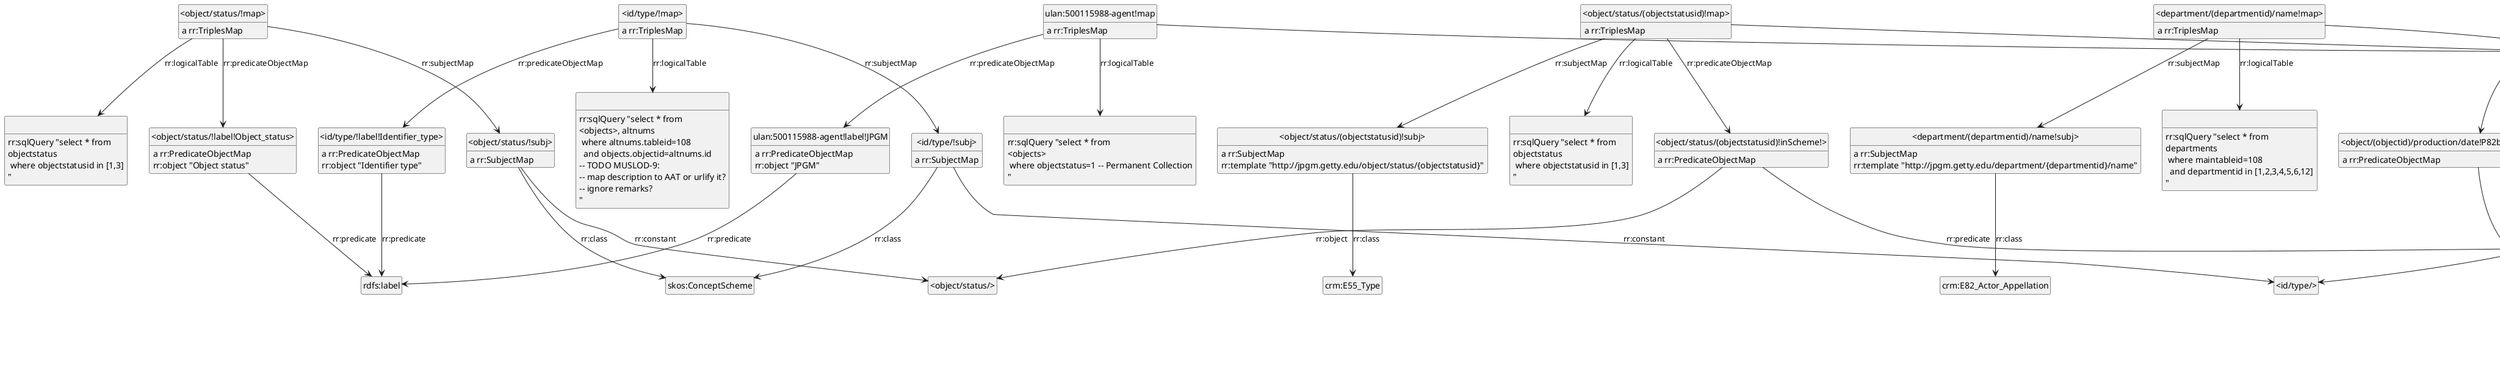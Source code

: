 @startuml
hide empty methods
hide empty attributes
hide circle
skinparam classAttributeIconSize 0
class ulan_500115988_agent_label_JPGM as "ulan:500115988-agent!label!JPGM"
ulan_500115988_agent_label_JPGM : a rr:PredicateObjectMap
class rdfs_label as "rdfs:label"
ulan_500115988_agent_label_JPGM --> rdfs_label : rr:predicate
ulan_500115988_agent_label_JPGM : rr:object "JPGM"
class _object_objectid_id_subj_ as "<object/(objectid)/id!subj>"
_object_objectid_id_subj_ : a rr:SubjectMap
class crm_E42_Identifier as "crm:E42_Identifier"
_object_objectid_id_subj_ --> crm_E42_Identifier : rr:class
_object_objectid_id_subj_ : rr:template "http://jpgm.getty.edu/object/{objectid}/id"
class _r1499950948r23_ as " "
_r1499950948r23_ : rr:sqlQuery "\n<objects> := objects where \n  departmentid in [1,2,3,4,5,6,12]\n  and objectstatus in [1] -- Permanent Collection; not Deaccessioned \n  and publicaccess=1\n  and exists [select * from -- Tombstone cataloging='Completed'\n    userfieldxrefs where id=objectid and contextid=1 and userfieldid=36 and fieldvalue='Completed']\n  -- and curatorapproved=0  \n"
class _department_departmentid_map_ as "<department/(departmentid)!map>"
_department_departmentid_map_ : a rr:TriplesMap
class _department_departmentid_subj_ as "<department/(departmentid)!subj>"
_department_departmentid_map_ --> _department_departmentid_subj_ : rr:subjectMap
class _department_departmentid_P107i_is_current_or_former_member_of_500115988_agent_ as "<department/(departmentid)!P107i_is_current_or_former_member_of!500115988_agent>"
_department_departmentid_map_ --> _department_departmentid_P107i_is_current_or_former_member_of_500115988_agent_ : rr:predicateObjectMap
class _department_departmentid_P131_is_identified_by_name_ as "<department/(departmentid)!P131_is_identified_by!name>"
_department_departmentid_map_ --> _department_departmentid_P131_is_identified_by_name_ : rr:predicateObjectMap
class _r1499950948r1_ as " "
_department_departmentid_map_ --> _r1499950948r1_ : rr:logicalTable
class _object_objectid_P1_is_identified_by_altnumid_ as "<object/(objectid)!P1_is_identified_by!(altnumid)>"
_object_objectid_P1_is_identified_by_altnumid_ : a rr:PredicateObjectMap
class crm_P1_is_identified_by as "crm:P1_is_identified_by"
_object_objectid_P1_is_identified_by_altnumid_ --> crm_P1_is_identified_by : rr:predicate
class _r1499950948r8_ as " "
_object_objectid_P1_is_identified_by_altnumid_ --> _r1499950948r8_ : rr:objectMap
class _id_type_urlify_description_prefLabel_description_ as "<id/type/urlify(description)!prefLabel!(description)>"
_id_type_urlify_description_prefLabel_description_ : a rr:PredicateObjectMap
class skos_prefLabel as "skos:prefLabel"
_id_type_urlify_description_prefLabel_description_ --> skos_prefLabel : rr:predicate
class _r1499950948r6_ as " "
_id_type_urlify_description_prefLabel_description_ --> _r1499950948r6_ : rr:objectMap
class _r1499950948r15_ as " "
_r1499950948r15_ : a rr:ObjectMap
class rr_IRI as "rr:IRI"
_r1499950948r15_ --> rr_IRI : rr:termType
_r1499950948r15_ : rr:template "http://jpgm.getty.edu/object/{objectid}/inscription"
class _r1499950948r44_ as " "
_r1499950948r44_ : rr:sqlQuery "select * from \nobjectstatus\n where objectstatusid in [1,3]\n"
class _object_objectid_P2_type_type_ as "<object/(objectid)!P2_type!type>"
_object_objectid_P2_type_type_ : a rr:PredicateObjectMap
class crmx_P2_type as "crmx:P2_type"
_object_objectid_P2_type_type_ --> crmx_P2_type : rr:predicate
class _r1499950948r12_ as " "
_object_objectid_P2_type_type_ --> _r1499950948r12_ : rr:objectMap
class _object_objectid_id_altnumid_P2_has_type_urlify_description_ as "<object/(objectid)/id/(altnumid)!P2_has_type!urlify(description)>"
_object_objectid_id_altnumid_P2_has_type_urlify_description_ : a rr:PredicateObjectMap
class crm_P2_has_type as "crm:P2_has_type"
_object_objectid_id_altnumid_P2_has_type_urlify_description_ --> crm_P2_has_type : rr:predicate
class _r1499950948r24_ as " "
_object_objectid_id_altnumid_P2_has_type_urlify_description_ --> _r1499950948r24_ : rr:objectMap
class _r1499950948r45_ as " "
_r1499950948r45_ : rr:sqlQuery "select * from \nobjectstatus\n where objectstatusid in [1,3]\n"
class _r1499950948r16_ as " "
_r1499950948r16_ : a rr:ObjectMap
_r1499950948r16_ --> rr_IRI : rr:termType
_r1499950948r16_ : rr:template "http://jpgm.getty.edu/object/{objectid}/marking"
class _id_type_urlify_description_map_ as "<id/type/urlify(description)!map>"
_id_type_urlify_description_map_ : a rr:TriplesMap
class _id_type_urlify_description_inScheme_ as "<id/type/urlify(description)!inScheme!>"
_id_type_urlify_description_map_ --> _id_type_urlify_description_inScheme_ : rr:predicateObjectMap
_id_type_urlify_description_map_ --> _id_type_urlify_description_prefLabel_description_ : rr:predicateObjectMap
class _id_type_urlify_description_subj_ as "<id/type/urlify(description)!subj>"
_id_type_urlify_description_map_ --> _id_type_urlify_description_subj_ : rr:subjectMap
class _r1499950948r5_ as " "
_id_type_urlify_description_map_ --> _r1499950948r5_ : rr:logicalTable
class _object_objectid_culture_objcontextid_P3_has_note_culture_ as "<object/(objectid)/culture/(objcontextid)!P3_has_note!(culture)>"
_object_objectid_culture_objcontextid_P3_has_note_culture_ : a rr:PredicateObjectMap
class crm_P3_has_note as "crm:P3_has_note"
_object_objectid_culture_objcontextid_P3_has_note_culture_ --> crm_P3_has_note : rr:predicate
class _r1499950948r20_ as " "
_object_objectid_culture_objcontextid_P3_has_note_culture_ --> _r1499950948r20_ : rr:objectMap
class _object_status_map_ as "<object/status/!map>"
_object_status_map_ : a rr:TriplesMap
class _object_status_subj_ as "<object/status/!subj>"
_object_status_map_ --> _object_status_subj_ : rr:subjectMap
class _object_status_label_Object_status_ as "<object/status/!label!Object_status>"
_object_status_map_ --> _object_status_label_Object_status_ : rr:predicateObjectMap
_object_status_map_ --> _r1499950948r44_ : rr:logicalTable
class _department_departmentid_name_P3_has_note_department_ as "<department/(departmentid)/name!P3_has_note!(department)>"
_department_departmentid_name_P3_has_note_department_ : a rr:PredicateObjectMap
_department_departmentid_name_P3_has_note_department_ --> crm_P3_has_note : rr:predicate
class _r1499950948r2_ as " "
_department_departmentid_name_P3_has_note_department_ --> _r1499950948r2_ : rr:objectMap
class _r1499950948r22_ as " "
_r1499950948r22_ : a rr:ObjectMap
class rr_Literal as "rr:Literal"
_r1499950948r22_ --> rr_Literal : rr:termType
_r1499950948r22_ : rr:template "{objectid}"
class _r1499950948r31_ as " "
_r1499950948r31_ : a rr:ObjectMap
_r1499950948r31_ --> rr_Literal : rr:termType
_r1499950948r31_ : rr:template "{objectnumber}"
class _object_objectid_id_altnumid_subj_ as "<object/(objectid)/id/(altnumid)!subj>"
_object_objectid_id_altnumid_subj_ : a rr:SubjectMap
_object_objectid_id_altnumid_subj_ --> crm_E42_Identifier : rr:class
_object_objectid_id_altnumid_subj_ : rr:template "http://jpgm.getty.edu/object/{objectid}/id/{altnumid}"
class _object_objectid_id_P2_has_type_300404012_ as "<object/(objectid)/id!P2_has_type!300404012>"
_object_objectid_id_P2_has_type_300404012_ : a rr:PredicateObjectMap
class aat_300404012 as "aat:300404012"
_object_objectid_id_P2_has_type_300404012_ --> aat_300404012 : rr:object
_object_objectid_id_P2_has_type_300404012_ --> crm_P2_has_type : rr:predicate
class _object_status_objectstatusid_inScheme_ as "<object/status/(objectstatusid)!inScheme!>"
_object_status_objectstatusid_inScheme_ : a rr:PredicateObjectMap
class skos_inScheme as "skos:inScheme"
_object_status_objectstatusid_inScheme_ --> skos_inScheme : rr:predicate
class _object_status_ as "<object/status/>"
_object_status_objectstatusid_inScheme_ --> _object_status_ : rr:object
class _object_objectid_culture_objcontextid_subj_ as "<object/(objectid)/culture/(objcontextid)!subj>"
_object_objectid_culture_objcontextid_subj_ : a rr:SubjectMap
class crm_E4_Period as "crm:E4_Period"
_object_objectid_culture_objcontextid_subj_ --> crm_E4_Period : rr:class
_object_objectid_culture_objcontextid_subj_ : rr:template "http://jpgm.getty.edu/object/{objectid}/culture/{objcontextid}"
class _object_objectid_id_altnumid_map_ as "<object/(objectid)/id/(altnumid)!map>"
_object_objectid_id_altnumid_map_ : a rr:TriplesMap
class _object_objectid_id_altnumid_P3_has_note_altnum_ as "<object/(objectid)/id/(altnumid)!P3_has_note!(altnum)>"
_object_objectid_id_altnumid_map_ --> _object_objectid_id_altnumid_P3_has_note_altnum_ : rr:predicateObjectMap
_object_objectid_id_altnumid_map_ --> _object_objectid_id_altnumid_subj_ : rr:subjectMap
_object_objectid_id_altnumid_map_ --> _object_objectid_id_altnumid_P2_has_type_urlify_description_ : rr:predicateObjectMap
class _r1499950948r26_ as " "
_object_objectid_id_altnumid_map_ --> _r1499950948r26_ : rr:logicalTable
class aat_classification_aatid_prefLabel_classification_ as "aat:(classification.aatid)!prefLabel!(classification)"
aat_classification_aatid_prefLabel_classification_ : a rr:PredicateObjectMap
aat_classification_aatid_prefLabel_classification_ --> skos_prefLabel : rr:predicate
class _r1499950948r48_ as " "
aat_classification_aatid_prefLabel_classification_ --> _r1499950948r48_ : rr:objectMap
class _object_objectid_production_map_ as "<object/(objectid)/production!map>"
_object_objectid_production_map_ : a rr:TriplesMap
class _object_objectid_production_P10_falls_within_objcontextid_ as "<object/(objectid)/production!P10_falls_within!(objcontextid)>"
_object_objectid_production_map_ --> _object_objectid_production_P10_falls_within_objcontextid_ : rr:predicateObjectMap
class _object_objectid_production_P4_has_time_span_date_ as "<object/(objectid)/production!P4_has_time-span!date>"
_object_objectid_production_map_ --> _object_objectid_production_P4_has_time_span_date_ : rr:predicateObjectMap
class _object_objectid_production_subj_ as "<object/(objectid)/production!subj>"
_object_objectid_production_map_ --> _object_objectid_production_subj_ : rr:subjectMap
class _r1499950948r35_ as " "
_object_objectid_production_map_ --> _r1499950948r35_ : rr:logicalTable
class aat_classification_aatid_map as "aat:(classification.aatid)!map"
aat_classification_aatid_map : a rr:TriplesMap
aat_classification_aatid_map --> aat_classification_aatid_prefLabel_classification_ : rr:predicateObjectMap
class aat_classification_aatid_subj as "aat:(classification.aatid)!subj"
aat_classification_aatid_map --> aat_classification_aatid_subj : rr:subjectMap
class _r1499950948r47_ as " "
aat_classification_aatid_map --> _r1499950948r47_ : rr:logicalTable
class _r1499950948r41_ as " "
_r1499950948r41_ : rr:sqlQuery "\n<objects> := objects where \n  departmentid in [1,2,3,4,5,6,12]\n  and objectstatus in [1] -- Permanent Collection; not Deaccessioned \n  and publicaccess=1\n  and exists [select * from -- Tombstone cataloging='Completed'\n    userfieldxrefs where id=objectid and contextid=1 and userfieldid=36 and fieldvalue='Completed']\n  -- and curatorapproved=0  \n"
class _object_objectid_P1_is_identified_by_number_ as "<object/(objectid)!P1_is_identified_by!number>"
_object_objectid_P1_is_identified_by_number_ : a rr:PredicateObjectMap
_object_objectid_P1_is_identified_by_number_ --> crm_P1_is_identified_by : rr:predicate
class _r1499950948r9_ as " "
_object_objectid_P1_is_identified_by_number_ --> _r1499950948r9_ : rr:objectMap
_object_status_subj_ : a rr:SubjectMap
class skos_ConceptScheme as "skos:ConceptScheme"
_object_status_subj_ --> skos_ConceptScheme : rr:class
_object_status_subj_ --> _object_status_ : rr:constant
class _object_objectid_production_date_P82a_begin_of_the_begin_datebegin_ as "<object/(objectid)/production/date!P82a_begin_of_the_begin!(datebegin)>"
_object_objectid_production_date_P82a_begin_of_the_begin_datebegin_ : a rr:PredicateObjectMap
class crm_P82a_begin_of_the_begin as "crm:P82a_begin_of_the_begin"
_object_objectid_production_date_P82a_begin_of_the_begin_datebegin_ --> crm_P82a_begin_of_the_begin : rr:predicate
class _r1499950948r37_ as " "
_object_objectid_production_date_P82a_begin_of_the_begin_datebegin_ --> _r1499950948r37_ : rr:objectMap
_r1499950948r26_ : rr:sqlQuery "select * from \n<objects>, altnums\n where altnums.tableid=108\n  and objects.objectid=altnums.id\n-- TODO MUSLOD-9: \n-- map description to AAT or urlify it?\n-- ignore remarks?\n"
aat_classification_aatid_subj : a rr:SubjectMap
aat_classification_aatid_subj : rr:template "http://vocab.getty.edu/aat/{classification.aatid}"
_r1499950948r24_ : a rr:ObjectMap
_r1499950948r24_ --> rr_IRI : rr:termType
_r1499950948r24_ : rr:template "http://jpgm.getty.edu/id/type/urlify{description}"
_r1499950948r47_ : rr:sqlQuery "select * from \n<objects>, classification\n where object.classificationid=classification.classificationid\n"
class _department_departmentid_name_map_ as "<department/(departmentid)/name!map>"
_department_departmentid_name_map_ : a rr:TriplesMap
class _department_departmentid_name_subj_ as "<department/(departmentid)/name!subj>"
_department_departmentid_name_map_ --> _department_departmentid_name_subj_ : rr:subjectMap
_department_departmentid_name_map_ --> _department_departmentid_name_P3_has_note_department_ : rr:predicateObjectMap
class _r1499950948r3_ as " "
_department_departmentid_name_map_ --> _r1499950948r3_ : rr:logicalTable
class _id_type_map_ as "<id/type/!map>"
_id_type_map_ : a rr:TriplesMap
class _id_type_label_Identifier_type_ as "<id/type/!label!Identifier_type>"
_id_type_map_ --> _id_type_label_Identifier_type_ : rr:predicateObjectMap
class _id_type_subj_ as "<id/type/!subj>"
_id_type_map_ --> _id_type_subj_ : rr:subjectMap
class _r1499950948r4_ as " "
_id_type_map_ --> _r1499950948r4_ : rr:logicalTable
_r1499950948r2_ : a rr:ObjectMap
_r1499950948r2_ --> rr_Literal : rr:termType
_r1499950948r2_ : rr:template "{department}"
class _object_objectid_production_date_subj_ as "<object/(objectid)/production/date!subj>"
_object_objectid_production_date_subj_ : a rr:SubjectMap
class crm_E52_Time_Span as "crm:E52_Time-Span"
_object_objectid_production_date_subj_ --> crm_E52_Time_Span : rr:class
_object_objectid_production_date_subj_ : rr:template "http://jpgm.getty.edu/object/{objectid}/production/date"
_department_departmentid_P131_is_identified_by_name_ : a rr:PredicateObjectMap
class crm_P131_is_identified_by as "crm:P131_is_identified_by"
_department_departmentid_P131_is_identified_by_name_ --> crm_P131_is_identified_by : rr:predicate
class _r1499950948r0_ as " "
_department_departmentid_P131_is_identified_by_name_ --> _r1499950948r0_ : rr:objectMap
class _object_objectid_number_map_ as "<object/(objectid)/number!map>"
_object_objectid_number_map_ : a rr:TriplesMap
class _object_objectid_number_P2_has_type_300312355_ as "<object/(objectid)/number!P2_has_type!300312355>"
_object_objectid_number_map_ --> _object_objectid_number_P2_has_type_300312355_ : rr:predicateObjectMap
class _object_objectid_number_subj_ as "<object/(objectid)/number!subj>"
_object_objectid_number_map_ --> _object_objectid_number_subj_ : rr:subjectMap
class _object_objectid_number_P3_has_note_objectnumber_ as "<object/(objectid)/number!P3_has_note!(objectnumber)>"
_object_objectid_number_map_ --> _object_objectid_number_P3_has_note_objectnumber_ : rr:predicateObjectMap
class _r1499950948r32_ as " "
_object_objectid_number_map_ --> _r1499950948r32_ : rr:logicalTable
_object_objectid_number_subj_ : a rr:SubjectMap
_object_objectid_number_subj_ --> crm_E42_Identifier : rr:class
_object_objectid_number_subj_ : rr:template "http://jpgm.getty.edu/object/{objectid}/number"
_object_objectid_production_P10_falls_within_objcontextid_ : a rr:PredicateObjectMap
class crm_P10_falls_within as "crm:P10_falls_within"
_object_objectid_production_P10_falls_within_objcontextid_ --> crm_P10_falls_within : rr:predicate
class _r1499950948r33_ as " "
_object_objectid_production_P10_falls_within_objcontextid_ --> _r1499950948r33_ : rr:objectMap
_r1499950948r33_ : a rr:ObjectMap
_r1499950948r33_ --> rr_IRI : rr:termType
_r1499950948r33_ : rr:template "http://jpgm.getty.edu/object/{objectid}/culture/{objcontextid}"
class _r1499950948r29_ as " "
_r1499950948r29_ : a rr:ObjectMap
_r1499950948r29_ --> rr_Literal : rr:termType
_r1499950948r29_ : rr:template "{markings}"
class _object_objectid_signature_map_ as "<object/(objectid)/signature!map>"
_object_objectid_signature_map_ : a rr:TriplesMap
class _object_objectid_signature_P2_has_type_300028705_ as "<object/(objectid)/signature!P2_has_type!300028705>"
_object_objectid_signature_map_ --> _object_objectid_signature_P2_has_type_300028705_ : rr:predicateObjectMap
class _object_objectid_signature_subj_ as "<object/(objectid)/signature!subj>"
_object_objectid_signature_map_ --> _object_objectid_signature_subj_ : rr:subjectMap
class _object_objectid_signature_P3_has_note_signed_ as "<object/(objectid)/signature!P3_has_note!(signed)>"
_object_objectid_signature_map_ --> _object_objectid_signature_P3_has_note_signed_ : rr:predicateObjectMap
_object_objectid_signature_map_ --> _r1499950948r41_ : rr:logicalTable
_object_objectid_production_P4_has_time_span_date_ : a rr:PredicateObjectMap
class crm_P4_has_time_span as "crm:P4_has_time-span"
_object_objectid_production_P4_has_time_span_date_ --> crm_P4_has_time_span : rr:predicate
class _r1499950948r34_ as " "
_object_objectid_production_P4_has_time_span_date_ --> _r1499950948r34_ : rr:objectMap
class _r1499950948r17_ as " "
_r1499950948r17_ : a rr:ObjectMap
_r1499950948r17_ --> rr_IRI : rr:termType
_r1499950948r17_ : rr:template "http://jpgm.getty.edu/object/{objectid}/signature"
_r1499950948r1_ : rr:sqlQuery "select * from \ndepartments\n where maintableid=108\n  and departmentid in [1,2,3,4,5,6,12]\n"
_r1499950948r6_ : a rr:ObjectMap
_r1499950948r6_ --> rr_Literal : rr:termType
_r1499950948r6_ : rr:template "{description}"
class _object_objectid_P2_status_objectstatusid_ as "<object/(objectid)!P2_status!(objectstatusid)>"
_object_objectid_P2_status_objectstatusid_ : a rr:PredicateObjectMap
class crmx_P2_status as "crmx:P2_status"
_object_objectid_P2_status_objectstatusid_ --> crmx_P2_status : rr:predicate
class _r1499950948r11_ as " "
_object_objectid_P2_status_objectstatusid_ --> _r1499950948r11_ : rr:objectMap
_r1499950948r0_ : a rr:ObjectMap
_r1499950948r0_ --> rr_IRI : rr:termType
_r1499950948r0_ : rr:template "http://jpgm.getty.edu/department/{departmentid}/name"
_object_status_label_Object_status_ : a rr:PredicateObjectMap
_object_status_label_Object_status_ --> rdfs_label : rr:predicate
_object_status_label_Object_status_ : rr:object "Object status"
class _object_objectid_P108i_was_produced_by_production_ as "<object/(objectid)!P108i_was_produced_by!production>"
_object_objectid_P108i_was_produced_by_production_ : a rr:PredicateObjectMap
class crm_P108i_was_produced_by as "crm:P108i_was_produced_by"
_object_objectid_P108i_was_produced_by_production_ --> crm_P108i_was_produced_by : rr:predicate
class _r1499950948r7_ as " "
_object_objectid_P108i_was_produced_by_production_ --> _r1499950948r7_ : rr:objectMap
_object_objectid_signature_P2_has_type_300028705_ : a rr:PredicateObjectMap
_object_objectid_signature_P2_has_type_300028705_ --> crm_P2_has_type : rr:predicate
class aat_300028705 as "aat:300028705"
_object_objectid_signature_P2_has_type_300028705_ --> aat_300028705 : rr:object
class _object_objectid_inscription_P3_has_note_inscribed_ as "<object/(objectid)/inscription!P3_has_note!(inscribed)>"
_object_objectid_inscription_P3_has_note_inscribed_ : a rr:PredicateObjectMap
_object_objectid_inscription_P3_has_note_inscribed_ --> crm_P3_has_note : rr:predicate
class _r1499950948r27_ as " "
_object_objectid_inscription_P3_has_note_inscribed_ --> _r1499950948r27_ : rr:objectMap
_id_type_urlify_description_inScheme_ : a rr:PredicateObjectMap
_id_type_urlify_description_inScheme_ --> skos_inScheme : rr:predicate
class _id_type_ as "<id/type/>"
_id_type_urlify_description_inScheme_ --> _id_type_ : rr:object
_object_objectid_production_subj_ : a rr:SubjectMap
class crm_E12_Production as "crm:E12_Production"
_object_objectid_production_subj_ --> crm_E12_Production : rr:class
_object_objectid_production_subj_ : rr:template "http://jpgm.getty.edu/object/{objectid}/production"
class _object_objectid_P50_has_current_keeper_departmentid_ as "<object/(objectid)!P50_has_current_keeper!(departmentid)>"
_object_objectid_P50_has_current_keeper_departmentid_ : a rr:PredicateObjectMap
class crm_P50_has_current_keeper as "crm:P50_has_current_keeper"
_object_objectid_P50_has_current_keeper_departmentid_ --> crm_P50_has_current_keeper : rr:predicate
class _r1499950948r14_ as " "
_object_objectid_P50_has_current_keeper_departmentid_ --> _r1499950948r14_ : rr:objectMap
_r1499950948r11_ : a rr:ObjectMap
_r1499950948r11_ --> rr_IRI : rr:termType
_r1499950948r11_ : rr:template "http://jpgm.getty.edu/object/status/{objectstatusid}"
_department_departmentid_P107i_is_current_or_former_member_of_500115988_agent_ : a rr:PredicateObjectMap
class ulan_500115988_agent as "ulan:500115988-agent"
_department_departmentid_P107i_is_current_or_former_member_of_500115988_agent_ --> ulan_500115988_agent : rr:object
class crm_P107i_is_current_or_former_member_of as "crm:P107i_is_current_or_former_member_of"
_department_departmentid_P107i_is_current_or_former_member_of_500115988_agent_ --> crm_P107i_is_current_or_former_member_of : rr:predicate
_object_objectid_number_P2_has_type_300312355_ : a rr:PredicateObjectMap
class aat_300312355 as "aat:300312355"
_object_objectid_number_P2_has_type_300312355_ --> aat_300312355 : rr:object
_object_objectid_number_P2_has_type_300312355_ --> crm_P2_has_type : rr:predicate
class _r1499950948r46_ as " "
_r1499950948r46_ : a rr:ObjectMap
_r1499950948r46_ --> rr_Literal : rr:termType
_r1499950948r46_ : rr:template "{objectstatus}"
_id_type_urlify_description_subj_ : a rr:SubjectMap
class skos_Concept as "skos:Concept"
_id_type_urlify_description_subj_ --> skos_Concept : rr:class
_id_type_urlify_description_subj_ : rr:template "http://jpgm.getty.edu/id/type/urlify{description}"
class ulan_500115988_agent_subj as "ulan:500115988-agent!subj"
ulan_500115988_agent_subj : a rr:SubjectMap
class crm_E40_Legal_Body as "crm:E40_Legal_Body"
ulan_500115988_agent_subj --> crm_E40_Legal_Body : rr:class
ulan_500115988_agent_subj --> ulan_500115988_agent : rr:constant
_r1499950948r27_ : a rr:ObjectMap
_r1499950948r27_ --> rr_Literal : rr:termType
_r1499950948r27_ : rr:template "{inscribed}"
_r1499950948r48_ : a rr:ObjectMap
_r1499950948r48_ --> rr_Literal : rr:termType
_r1499950948r48_ : rr:template "{classification}"
_r1499950948r14_ : a rr:ObjectMap
_r1499950948r14_ --> rr_IRI : rr:termType
_r1499950948r14_ : rr:template "http://jpgm.getty.edu/department/{departmentid}"
class _object_objectid_marking_subj_ as "<object/(objectid)/marking!subj>"
_object_objectid_marking_subj_ : a rr:SubjectMap
class crm_E37_Mark as "crm:E37_Mark"
_object_objectid_marking_subj_ --> crm_E37_Mark : rr:class
_object_objectid_marking_subj_ : rr:template "http://jpgm.getty.edu/object/{objectid}/marking"
class _r1499950948r38_ as " "
_r1499950948r38_ : a rr:ObjectMap
_r1499950948r38_ --> rr_Literal : rr:termType
class xsd_gYear as "xsd:gYear"
_r1499950948r38_ --> xsd_gYear : rr:datatype
_r1499950948r38_ : rr:template "{dateend}"
class _object_objectid_culture_objcontextid_map_ as "<object/(objectid)/culture/(objcontextid)!map>"
_object_objectid_culture_objcontextid_map_ : a rr:TriplesMap
_object_objectid_culture_objcontextid_map_ --> _object_objectid_culture_objcontextid_subj_ : rr:subjectMap
_object_objectid_culture_objcontextid_map_ --> _object_objectid_culture_objcontextid_P3_has_note_culture_ : rr:predicateObjectMap
class _r1499950948r21_ as " "
_object_objectid_culture_objcontextid_map_ --> _r1499950948r21_ : rr:logicalTable
class _r1499950948r10_ as " "
_r1499950948r10_ : a rr:ObjectMap
_r1499950948r10_ --> rr_IRI : rr:termType
_r1499950948r10_ : rr:template "http://vocab.getty.edu/aat/{classification.aatid}"
class _object_status_objectstatusid_subj_ as "<object/status/(objectstatusid)!subj>"
_object_status_objectstatusid_subj_ : a rr:SubjectMap
class crm_E55_Type as "crm:E55_Type"
_object_status_objectstatusid_subj_ --> crm_E55_Type : rr:class
_object_status_objectstatusid_subj_ : rr:template "http://jpgm.getty.edu/object/status/{objectstatusid}"
class _object_objectid_type_map_ as "<object/(objectid)/type!map>"
_object_objectid_type_map_ : a rr:TriplesMap
class _object_objectid_type_prefLabel_objectname_ as "<object/(objectid)/type!prefLabel!(objectname)>"
_object_objectid_type_map_ --> _object_objectid_type_prefLabel_objectname_ : rr:predicateObjectMap
class _object_objectid_type_subj_ as "<object/(objectid)/type!subj>"
_object_objectid_type_map_ --> _object_objectid_type_subj_ : rr:subjectMap
class _r1499950948r42_ as " "
_object_objectid_type_map_ --> _r1499950948r42_ : rr:logicalTable
class _r1499950948r49_ as " "
_r1499950948r49_ : rr:sqlQuery "select * from \n<objects>\n where objectstatus=1 -- Permanent Collection\n"
_object_objectid_type_prefLabel_objectname_ : a rr:PredicateObjectMap
_object_objectid_type_prefLabel_objectname_ --> skos_prefLabel : rr:predicate
class _r1499950948r43_ as " "
_object_objectid_type_prefLabel_objectname_ --> _r1499950948r43_ : rr:objectMap
_object_objectid_number_P3_has_note_objectnumber_ : a rr:PredicateObjectMap
_object_objectid_number_P3_has_note_objectnumber_ --> crm_P3_has_note : rr:predicate
_object_objectid_number_P3_has_note_objectnumber_ --> _r1499950948r31_ : rr:objectMap
class _object_objectid_P52_has_current_owner_500115988_agent_ as "<object/(objectid)!P52_has_current_owner!500115988_agent>"
_object_objectid_P52_has_current_owner_500115988_agent_ : a rr:PredicateObjectMap
class crm_P52_has_current_owner as "crm:P52_has_current_owner"
_object_objectid_P52_has_current_owner_500115988_agent_ --> crm_P52_has_current_owner : rr:predicate
_object_objectid_P52_has_current_owner_500115988_agent_ --> ulan_500115988_agent : rr:object
_r1499950948r8_ : a rr:ObjectMap
_r1499950948r8_ --> rr_IRI : rr:termType
_r1499950948r8_ : rr:template "http://jpgm.getty.edu/object/{objectid}/id/{altnumid}"
_r1499950948r3_ : rr:sqlQuery "select * from \ndepartments\n where maintableid=108\n  and departmentid in [1,2,3,4,5,6,12]\n"
class _r1499950948r25_ as " "
_r1499950948r25_ : a rr:ObjectMap
_r1499950948r25_ --> rr_Literal : rr:termType
_r1499950948r25_ : rr:template "{altnum}"
class _object_status_objectstatusid_prefLabel_objectstatus_ as "<object/status/(objectstatusid)!prefLabel!(objectstatus)>"
_object_status_objectstatusid_prefLabel_objectstatus_ : a rr:PredicateObjectMap
_object_status_objectstatusid_prefLabel_objectstatus_ --> skos_prefLabel : rr:predicate
_object_status_objectstatusid_prefLabel_objectstatus_ --> _r1499950948r46_ : rr:objectMap
_object_objectid_signature_P3_has_note_signed_ : a rr:PredicateObjectMap
_object_objectid_signature_P3_has_note_signed_ --> crm_P3_has_note : rr:predicate
class _r1499950948r40_ as " "
_object_objectid_signature_P3_has_note_signed_ --> _r1499950948r40_ : rr:objectMap
class _r1499950948r36_ as " "
_r1499950948r36_ : a rr:ObjectMap
_r1499950948r36_ --> rr_Literal : rr:termType
_r1499950948r36_ : rr:template "{dated}"
class _r1499950948r19_ as " "
_r1499950948r19_ : a rr:ObjectMap
class xsd_decimal as "xsd:decimal"
_r1499950948r19_ --> xsd_decimal : rr:datatype
_r1499950948r19_ --> rr_Literal : rr:termType
_r1499950948r19_ : rr:template "{sortnumber}"
class _object_objectid_id_P3_has_note_objectid_ as "<object/(objectid)/id!P3_has_note!(objectid)>"
_object_objectid_id_P3_has_note_objectid_ : a rr:PredicateObjectMap
_object_objectid_id_P3_has_note_objectid_ --> crm_P3_has_note : rr:predicate
_object_objectid_id_P3_has_note_objectid_ --> _r1499950948r22_ : rr:objectMap
_r1499950948r42_ : rr:sqlQuery "\n<objects> := objects where \n  departmentid in [1,2,3,4,5,6,12]\n  and objectstatus in [1] -- Permanent Collection; not Deaccessioned \n  and publicaccess=1\n  and exists [select * from -- Tombstone cataloging='Completed'\n    userfieldxrefs where id=objectid and contextid=1 and userfieldid=36 and fieldvalue='Completed']\n  -- and curatorapproved=0  \n"
_department_departmentid_name_subj_ : a rr:SubjectMap
class crm_E82_Actor_Appellation as "crm:E82_Actor_Appellation"
_department_departmentid_name_subj_ --> crm_E82_Actor_Appellation : rr:class
_department_departmentid_name_subj_ : rr:template "http://jpgm.getty.edu/department/{departmentid}/name"
class _object_objectid_production_date_P3_has_note_dated_ as "<object/(objectid)/production/date!P3_has_note!(dated)>"
_object_objectid_production_date_P3_has_note_dated_ : a rr:PredicateObjectMap
_object_objectid_production_date_P3_has_note_dated_ --> crm_P3_has_note : rr:predicate
_object_objectid_production_date_P3_has_note_dated_ --> _r1499950948r36_ : rr:objectMap
_r1499950948r4_ : rr:sqlQuery "select * from \n<objects>, altnums\n where altnums.tableid=108\n  and objects.objectid=altnums.id\n-- TODO MUSLOD-9: \n-- map description to AAT or urlify it?\n-- ignore remarks?\n"
class _r1499950948r39_ as " "
_r1499950948r39_ : rr:sqlQuery "select * from \n<objects>\n where dated is not null or datebegin is not null or dateend is not null\n"
class _object_objectid_inscription_map_ as "<object/(objectid)/inscription!map>"
_object_objectid_inscription_map_ : a rr:TriplesMap
class _object_objectid_inscription_subj_ as "<object/(objectid)/inscription!subj>"
_object_objectid_inscription_map_ --> _object_objectid_inscription_subj_ : rr:subjectMap
class _object_objectid_inscription_P2_has_type_300028702_ as "<object/(objectid)/inscription!P2_has_type!300028702>"
_object_objectid_inscription_map_ --> _object_objectid_inscription_P2_has_type_300028702_ : rr:predicateObjectMap
_object_objectid_inscription_map_ --> _object_objectid_inscription_P3_has_note_inscribed_ : rr:predicateObjectMap
class _r1499950948r28_ as " "
_object_objectid_inscription_map_ --> _r1499950948r28_ : rr:logicalTable
_r1499950948r7_ : a rr:ObjectMap
_r1499950948r7_ --> rr_IRI : rr:termType
_r1499950948r7_ : rr:template "http://jpgm.getty.edu/object/{objectid}/production"
_object_objectid_signature_subj_ : a rr:SubjectMap
_object_objectid_signature_subj_ --> crm_E37_Mark : rr:class
_object_objectid_signature_subj_ : rr:template "http://jpgm.getty.edu/object/{objectid}/signature"
_r1499950948r9_ : a rr:ObjectMap
_r1499950948r9_ --> rr_IRI : rr:termType
_r1499950948r9_ : rr:template "http://jpgm.getty.edu/object/{objectid}/number"
class _object_objectid_P65_shows_visual_item_signature_ as "<object/(objectid)!P65_shows_visual_item!signature>"
_object_objectid_P65_shows_visual_item_signature_ : a rr:PredicateObjectMap
class crm_P65_shows_visual_item as "crm:P65_shows_visual_item"
_object_objectid_P65_shows_visual_item_signature_ --> crm_P65_shows_visual_item : rr:predicate
_object_objectid_P65_shows_visual_item_signature_ --> _r1499950948r17_ : rr:objectMap
class _object_objectid_P65_shows_visual_item_inscription_ as "<object/(objectid)!P65_shows_visual_item!inscription>"
_object_objectid_P65_shows_visual_item_inscription_ : a rr:PredicateObjectMap
_object_objectid_P65_shows_visual_item_inscription_ --> crm_P65_shows_visual_item : rr:predicate
_object_objectid_P65_shows_visual_item_inscription_ --> _r1499950948r15_ : rr:objectMap
class ulan_500115988_agent_map as "ulan:500115988-agent!map"
ulan_500115988_agent_map : a rr:TriplesMap
ulan_500115988_agent_map --> ulan_500115988_agent_label_JPGM : rr:predicateObjectMap
ulan_500115988_agent_map --> ulan_500115988_agent_subj : rr:subjectMap
ulan_500115988_agent_map --> _r1499950948r49_ : rr:logicalTable
class _r1499950948r30_ as " "
_r1499950948r30_ : rr:sqlQuery "\n<objects> := objects where \n  departmentid in [1,2,3,4,5,6,12]\n  and objectstatus in [1] -- Permanent Collection; not Deaccessioned \n  and publicaccess=1\n  and exists [select * from -- Tombstone cataloging='Completed'\n    userfieldxrefs where id=objectid and contextid=1 and userfieldid=36 and fieldvalue='Completed']\n  -- and curatorapproved=0  \n"
class _object_objectid_P2_classification_classification_aatid_ as "<object/(objectid)!P2_classification!(classification.aatid)>"
_object_objectid_P2_classification_classification_aatid_ : a rr:PredicateObjectMap
class crmx_P2_classification as "crmx:P2_classification"
_object_objectid_P2_classification_classification_aatid_ --> crmx_P2_classification : rr:predicate
_object_objectid_P2_classification_classification_aatid_ --> _r1499950948r10_ : rr:objectMap
_r1499950948r40_ : a rr:ObjectMap
_r1499950948r40_ --> rr_Literal : rr:termType
_r1499950948r40_ : rr:template "{signed}"
_department_departmentid_subj_ : a rr:SubjectMap
class crm_E74_Group as "crm:E74_Group"
_department_departmentid_subj_ --> crm_E74_Group : rr:class
_department_departmentid_subj_ : rr:template "http://jpgm.getty.edu/department/{departmentid}"
_r1499950948r34_ : a rr:ObjectMap
_r1499950948r34_ --> rr_IRI : rr:termType
_r1499950948r34_ : rr:template "http://jpgm.getty.edu/object/{objectid}/production/date"
_r1499950948r20_ : a rr:ObjectMap
_r1499950948r20_ --> rr_Literal : rr:termType
_r1499950948r20_ : rr:template "{culture}"
_object_objectid_inscription_subj_ : a rr:SubjectMap
class crm_E34_Inscription as "crm:E34_Inscription"
_object_objectid_inscription_subj_ --> crm_E34_Inscription : rr:class
_object_objectid_inscription_subj_ : rr:template "http://jpgm.getty.edu/object/{objectid}/inscription"
class _object_objectid_sort_order_sortnumber_ as "<object/(objectid)!sort_order!(sortnumber)>"
_object_objectid_sort_order_sortnumber_ : a rr:PredicateObjectMap
class crmx_sort_order as "crmx:sort_order"
_object_objectid_sort_order_sortnumber_ --> crmx_sort_order : rr:predicate
_object_objectid_sort_order_sortnumber_ --> _r1499950948r19_ : rr:objectMap
class _object_objectid_production_date_map_ as "<object/(objectid)/production/date!map>"
_object_objectid_production_date_map_ : a rr:TriplesMap
_object_objectid_production_date_map_ --> _object_objectid_production_date_P82a_begin_of_the_begin_datebegin_ : rr:predicateObjectMap
_object_objectid_production_date_map_ --> _object_objectid_production_date_subj_ : rr:subjectMap
_object_objectid_production_date_map_ --> _object_objectid_production_date_P3_has_note_dated_ : rr:predicateObjectMap
class _object_objectid_production_date_P82b_end_of_the_end_dateend_ as "<object/(objectid)/production/date!P82b_end_of_the_end!(dateend)>"
_object_objectid_production_date_map_ --> _object_objectid_production_date_P82b_end_of_the_end_dateend_ : rr:predicateObjectMap
_object_objectid_production_date_map_ --> _r1499950948r39_ : rr:logicalTable
class _object_objectid_subj_ as "<object/(objectid)!subj>"
_object_objectid_subj_ : a rr:SubjectMap
class crm_E19_Physical_Object as "crm:E19_Physical_Object"
_object_objectid_subj_ --> crm_E19_Physical_Object : rr:class
_object_objectid_subj_ : rr:template "http://jpgm.getty.edu/object/{objectid}"
class _object_objectid_marking_map_ as "<object/(objectid)/marking!map>"
_object_objectid_marking_map_ : a rr:TriplesMap
class _object_objectid_marking_P2_has_type_300028744_ as "<object/(objectid)/marking!P2_has_type!300028744>"
_object_objectid_marking_map_ --> _object_objectid_marking_P2_has_type_300028744_ : rr:predicateObjectMap
class _object_objectid_marking_P3_has_note_markings_ as "<object/(objectid)/marking!P3_has_note!(markings)>"
_object_objectid_marking_map_ --> _object_objectid_marking_P3_has_note_markings_ : rr:predicateObjectMap
_object_objectid_marking_map_ --> _object_objectid_marking_subj_ : rr:subjectMap
_object_objectid_marking_map_ --> _r1499950948r30_ : rr:logicalTable
_id_type_label_Identifier_type_ : a rr:PredicateObjectMap
_id_type_label_Identifier_type_ --> rdfs_label : rr:predicate
_id_type_label_Identifier_type_ : rr:object "Identifier type"
class _object_objectid_P48_has_preferred_identifier_id_ as "<object/(objectid)!P48_has_preferred_identifier!id>"
_object_objectid_P48_has_preferred_identifier_id_ : a rr:PredicateObjectMap
class crm_P48_has_preferred_identifier as "crm:P48_has_preferred_identifier"
_object_objectid_P48_has_preferred_identifier_id_ --> crm_P48_has_preferred_identifier : rr:predicate
class _r1499950948r13_ as " "
_object_objectid_P48_has_preferred_identifier_id_ --> _r1499950948r13_ : rr:objectMap
_r1499950948r12_ : a rr:ObjectMap
_r1499950948r12_ --> rr_IRI : rr:termType
_r1499950948r12_ : rr:template "http://jpgm.getty.edu/object/{objectid}/type"
_r1499950948r43_ : a rr:ObjectMap
_r1499950948r43_ --> rr_Literal : rr:termType
_r1499950948r43_ : rr:template "{objectname}"
_object_objectid_marking_P2_has_type_300028744_ : a rr:PredicateObjectMap
_object_objectid_marking_P2_has_type_300028744_ --> crm_P2_has_type : rr:predicate
class aat_300028744 as "aat:300028744"
_object_objectid_marking_P2_has_type_300028744_ --> aat_300028744 : rr:object
class _r1499950948r18_ as " "
_r1499950948r18_ : rr:sqlQuery "\n<objects> := objects where \n  departmentid in [1,2,3,4,5,6,12]\n  and objectstatus in [1] -- Permanent Collection; not Deaccessioned \n  and publicaccess=1\n  and exists [select * from -- Tombstone cataloging='Completed'\n    userfieldxrefs where id=objectid and contextid=1 and userfieldid=36 and fieldvalue='Completed']\n  -- and curatorapproved=0  \n"
_object_objectid_inscription_P2_has_type_300028702_ : a rr:PredicateObjectMap
class aat_300028702 as "aat:300028702"
_object_objectid_inscription_P2_has_type_300028702_ --> aat_300028702 : rr:object
_object_objectid_inscription_P2_has_type_300028702_ --> crm_P2_has_type : rr:predicate
_r1499950948r35_ : rr:sqlQuery "select * from \n<objects>\n where dated is not null or datebegin is not null or dateend is not null\n"
_object_objectid_production_date_P82b_end_of_the_end_dateend_ : a rr:PredicateObjectMap
class crm_P82b_end_of_the_end as "crm:P82b_end_of_the_end"
_object_objectid_production_date_P82b_end_of_the_end_dateend_ --> crm_P82b_end_of_the_end : rr:predicate
_object_objectid_production_date_P82b_end_of_the_end_dateend_ --> _r1499950948r38_ : rr:objectMap
_object_objectid_marking_P3_has_note_markings_ : a rr:PredicateObjectMap
_object_objectid_marking_P3_has_note_markings_ --> crm_P3_has_note : rr:predicate
_object_objectid_marking_P3_has_note_markings_ --> _r1499950948r29_ : rr:objectMap
_id_type_subj_ : a rr:SubjectMap
_id_type_subj_ --> _id_type_ : rr:constant
_id_type_subj_ --> skos_ConceptScheme : rr:class
class _object_objectid_P65_shows_visual_item_marking_ as "<object/(objectid)!P65_shows_visual_item!marking>"
_object_objectid_P65_shows_visual_item_marking_ : a rr:PredicateObjectMap
_object_objectid_P65_shows_visual_item_marking_ --> crm_P65_shows_visual_item : rr:predicate
_object_objectid_P65_shows_visual_item_marking_ --> _r1499950948r16_ : rr:objectMap
_r1499950948r28_ : rr:sqlQuery "\n<objects> := objects where \n  departmentid in [1,2,3,4,5,6,12]\n  and objectstatus in [1] -- Permanent Collection; not Deaccessioned \n  and publicaccess=1\n  and exists [select * from -- Tombstone cataloging='Completed'\n    userfieldxrefs where id=objectid and contextid=1 and userfieldid=36 and fieldvalue='Completed']\n  -- and curatorapproved=0  \n"
_r1499950948r21_ : rr:sqlQuery "select * from \n<objects>, objcontext\n where objects.objectid=objcontext.objectid\n  and culture is not null\n"
_r1499950948r32_ : rr:sqlQuery "\n<objects> := objects where \n  departmentid in [1,2,3,4,5,6,12]\n  and objectstatus in [1] -- Permanent Collection; not Deaccessioned \n  and publicaccess=1\n  and exists [select * from -- Tombstone cataloging='Completed'\n    userfieldxrefs where id=objectid and contextid=1 and userfieldid=36 and fieldvalue='Completed']\n  -- and curatorapproved=0  \n"
_r1499950948r5_ : rr:sqlQuery "select * from \n<objects>, altnums\n where altnums.tableid=108\n  and objects.objectid=altnums.id\n-- TODO MUSLOD-9: \n-- map description to AAT or urlify it?\n-- ignore remarks?\n"
_r1499950948r13_ : a rr:ObjectMap
_r1499950948r13_ --> rr_IRI : rr:termType
_r1499950948r13_ : rr:template "http://jpgm.getty.edu/object/{objectid}/id"
class _object_objectid_id_map_ as "<object/(objectid)/id!map>"
_object_objectid_id_map_ : a rr:TriplesMap
_object_objectid_id_map_ --> _object_objectid_id_P3_has_note_objectid_ : rr:predicateObjectMap
_object_objectid_id_map_ --> _object_objectid_id_P2_has_type_300404012_ : rr:predicateObjectMap
_object_objectid_id_map_ --> _object_objectid_id_subj_ : rr:subjectMap
_object_objectid_id_map_ --> _r1499950948r23_ : rr:logicalTable
_object_objectid_id_altnumid_P3_has_note_altnum_ : a rr:PredicateObjectMap
_object_objectid_id_altnumid_P3_has_note_altnum_ --> crm_P3_has_note : rr:predicate
_object_objectid_id_altnumid_P3_has_note_altnum_ --> _r1499950948r25_ : rr:objectMap
class _object_status_objectstatusid_map_ as "<object/status/(objectstatusid)!map>"
_object_status_objectstatusid_map_ : a rr:TriplesMap
_object_status_objectstatusid_map_ --> _object_status_objectstatusid_subj_ : rr:subjectMap
_object_status_objectstatusid_map_ --> _object_status_objectstatusid_inScheme_ : rr:predicateObjectMap
_object_status_objectstatusid_map_ --> _object_status_objectstatusid_prefLabel_objectstatus_ : rr:predicateObjectMap
_object_status_objectstatusid_map_ --> _r1499950948r45_ : rr:logicalTable
class _object_objectid_map_ as "<object/(objectid)!map>"
_object_objectid_map_ : a rr:TriplesMap
_object_objectid_map_ --> _object_objectid_P2_type_type_ : rr:predicateObjectMap
_object_objectid_map_ --> _object_objectid_sort_order_sortnumber_ : rr:predicateObjectMap
_object_objectid_map_ --> _object_objectid_P65_shows_visual_item_inscription_ : rr:predicateObjectMap
_object_objectid_map_ --> _object_objectid_P108i_was_produced_by_production_ : rr:predicateObjectMap
_object_objectid_map_ --> _object_objectid_subj_ : rr:subjectMap
_object_objectid_map_ --> _object_objectid_P1_is_identified_by_number_ : rr:predicateObjectMap
_object_objectid_map_ --> _object_objectid_P50_has_current_keeper_departmentid_ : rr:predicateObjectMap
_object_objectid_map_ --> _object_objectid_P2_status_objectstatusid_ : rr:predicateObjectMap
_object_objectid_map_ --> _object_objectid_P2_classification_classification_aatid_ : rr:predicateObjectMap
_object_objectid_map_ --> _object_objectid_P52_has_current_owner_500115988_agent_ : rr:predicateObjectMap
_object_objectid_map_ --> _object_objectid_P1_is_identified_by_altnumid_ : rr:predicateObjectMap
_object_objectid_map_ --> _object_objectid_P65_shows_visual_item_signature_ : rr:predicateObjectMap
_object_objectid_map_ --> _object_objectid_P65_shows_visual_item_marking_ : rr:predicateObjectMap
_object_objectid_map_ --> _object_objectid_P48_has_preferred_identifier_id_ : rr:predicateObjectMap
_object_objectid_map_ --> _r1499950948r18_ : rr:logicalTable
_object_objectid_type_subj_ : a rr:SubjectMap
_object_objectid_type_subj_ --> skos_Concept : rr:class
_object_objectid_type_subj_ : rr:template "http://jpgm.getty.edu/object/{objectid}/type"
_r1499950948r37_ : a rr:ObjectMap
_r1499950948r37_ --> rr_Literal : rr:termType
_r1499950948r37_ --> xsd_gYear : rr:datatype
_r1499950948r37_ : rr:template "{datebegin}"
@enduml
